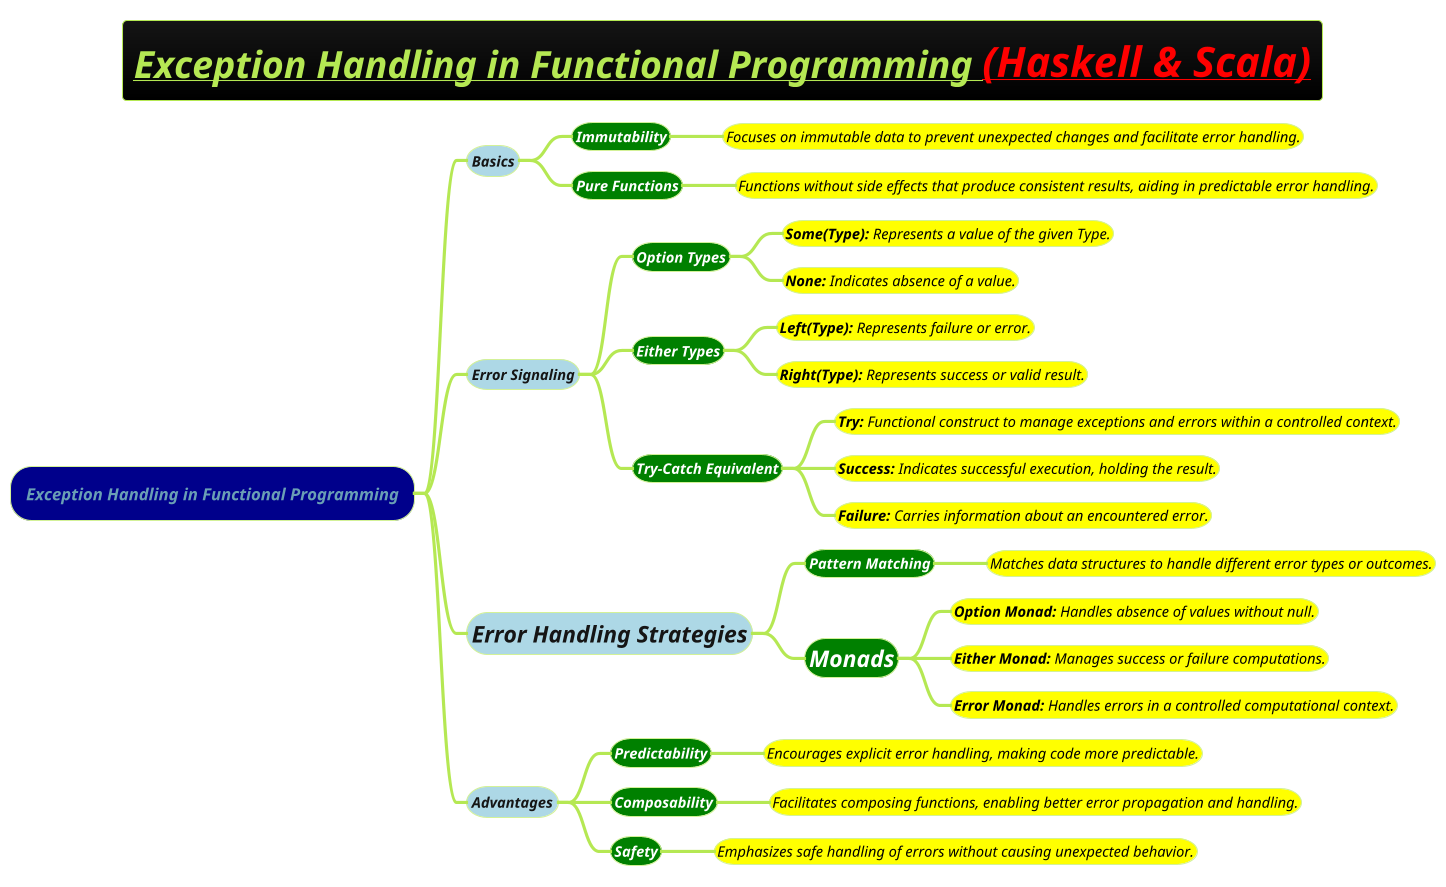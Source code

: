 @startmindmap
title =<i><b><u>Exception Handling in Functional Programming <color #red>(Haskell & Scala)
!theme hacker






*[#darkblue] <i>Exception Handling in Functional Programming
**[#lightblue] <i><color #blac><size:14>Basics
***[#green] <b><i><color #white><size:14>Immutability
****[#yellow] <i><color #black><size:14>Focuses on immutable data to prevent unexpected changes and facilitate error handling.
***[#green] <b><i><color #white><size:14>Pure Functions
****[#yellow] <i><color #black><size:14>Functions without side effects that produce consistent results, aiding in predictable error handling.
**[#lightblue] <i><color #blac><size:14>Error Signaling
***[#green] <b><i><color #white><size:14>Option Types
****[#yellow] <i><color #black><size:14>**Some(Type):** Represents a value of the given Type.
****[#yellow] <i><color #black><size:14>**None:** Indicates absence of a value.
***[#green] <b><i><color #white><size:14>Either Types
****[#yellow] <i><color #black><size:14>**Left(Type):** Represents failure or error.
****[#yellow] <i><color #black><size:14>**Right(Type):** Represents success or valid result.
***[#green] <b><i><color #white><size:14>Try-Catch Equivalent
****[#yellow] <i><color #black><size:14>**Try:** Functional construct to manage exceptions and errors within a controlled context.
****[#yellow] <i><color #black><size:14>**Success:** Indicates successful execution, holding the result.
****[#yellow] <i><color #black><size:14>**Failure:** Carries information about an encountered error.
**[#lightblue] <i><color #blac><size:22>Error Handling Strategies
***[#green] <b><i><color #white><size:14>Pattern Matching
****[#yellow] <i><color #black><size:14>Matches data structures to handle different error types or outcomes.
***[#green] <b><i><color #white><size:22>Monads
****[#yellow] <i><color #black><size:14>**Option Monad:** Handles absence of values without null.
****[#yellow] <i><color #black><size:14>**Either Monad:** Manages success or failure computations.
****[#yellow] <i><color #black><size:14>**Error Monad:** Handles errors in a controlled computational context.
**[#lightblue] <i><color #blac><size:14>Advantages
***[#green] <b><i><color #white><size:14>Predictability
****[#yellow] <i><color #black><size:14>Encourages explicit error handling, making code more predictable.
***[#green] <b><i><color #white><size:14>Composability
****[#yellow] <i><color #black><size:14>Facilitates composing functions, enabling better error propagation and handling.
***[#green] <b><i><color #white><size:14>Safety
****[#yellow] <i><color #black><size:14>Emphasizes safe handling of errors without causing unexpected behavior.
@endmindmap
